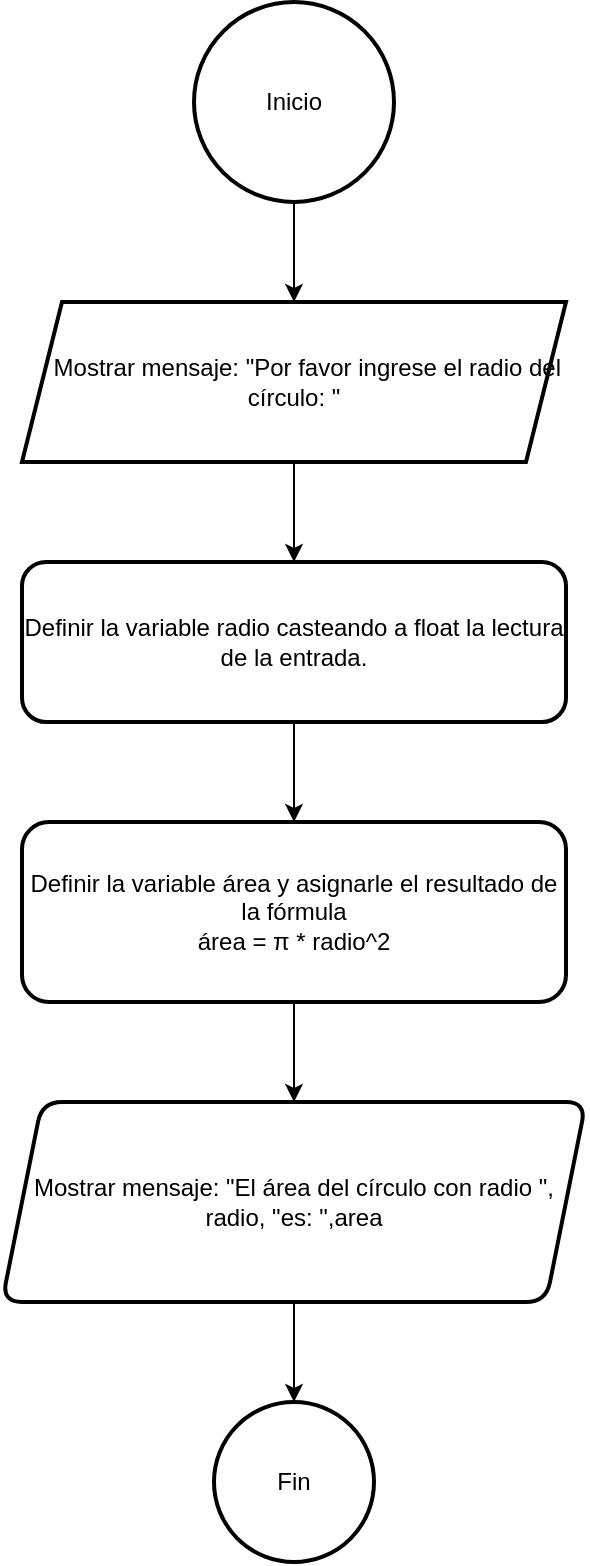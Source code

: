 <mxfile version="27.0.9">
  <diagram name="Página-1" id="ZMszvfhonpBW7AmVLk1F">
    <mxGraphModel dx="1426" dy="749" grid="1" gridSize="10" guides="1" tooltips="1" connect="1" arrows="1" fold="1" page="1" pageScale="1" pageWidth="827" pageHeight="1169" math="0" shadow="0">
      <root>
        <mxCell id="0" />
        <mxCell id="1" parent="0" />
        <mxCell id="yJr-BlVuGy5luzyS4EKh-10" value="" style="edgeStyle=orthogonalEdgeStyle;rounded=0;orthogonalLoop=1;jettySize=auto;html=1;" parent="1" source="yJr-BlVuGy5luzyS4EKh-1" target="yJr-BlVuGy5luzyS4EKh-9" edge="1">
          <mxGeometry relative="1" as="geometry" />
        </mxCell>
        <mxCell id="yJr-BlVuGy5luzyS4EKh-1" value="Inicio" style="strokeWidth=2;html=1;shape=mxgraph.flowchart.start_2;whiteSpace=wrap;" parent="1" vertex="1">
          <mxGeometry x="364" y="40" width="100" height="100" as="geometry" />
        </mxCell>
        <mxCell id="yJr-BlVuGy5luzyS4EKh-12" value="" style="edgeStyle=orthogonalEdgeStyle;rounded=0;orthogonalLoop=1;jettySize=auto;html=1;entryX=0.5;entryY=0;entryDx=0;entryDy=0;" parent="1" source="yJr-BlVuGy5luzyS4EKh-9" target="2BUgaPcRZcqn2UQqiblw-1" edge="1">
          <mxGeometry relative="1" as="geometry">
            <mxPoint x="414" y="420" as="targetPoint" />
          </mxGeometry>
        </mxCell>
        <mxCell id="yJr-BlVuGy5luzyS4EKh-9" value="&lt;div&gt;&amp;nbsp; &amp;nbsp; Mostrar mensaje: &quot;Por favor ingrese el radio del círculo: &quot;&lt;/div&gt;" style="shape=parallelogram;perimeter=parallelogramPerimeter;whiteSpace=wrap;html=1;fixedSize=1;strokeWidth=2;" parent="1" vertex="1">
          <mxGeometry x="278" y="190" width="272" height="80" as="geometry" />
        </mxCell>
        <mxCell id="yJr-BlVuGy5luzyS4EKh-14" value="" style="edgeStyle=orthogonalEdgeStyle;rounded=0;orthogonalLoop=1;jettySize=auto;html=1;" parent="1" source="yJr-BlVuGy5luzyS4EKh-17" target="yJr-BlVuGy5luzyS4EKh-13" edge="1">
          <mxGeometry relative="1" as="geometry">
            <mxPoint x="414" y="540" as="sourcePoint" />
          </mxGeometry>
        </mxCell>
        <mxCell id="yJr-BlVuGy5luzyS4EKh-16" value="" style="edgeStyle=orthogonalEdgeStyle;rounded=0;orthogonalLoop=1;jettySize=auto;html=1;" parent="1" source="yJr-BlVuGy5luzyS4EKh-13" target="yJr-BlVuGy5luzyS4EKh-15" edge="1">
          <mxGeometry relative="1" as="geometry" />
        </mxCell>
        <mxCell id="yJr-BlVuGy5luzyS4EKh-13" value="&lt;div&gt;Mostrar mensaje: &quot;El área del círculo con radio &quot;, radio, &quot;es: &quot;,area&lt;/div&gt;" style="shape=parallelogram;perimeter=parallelogramPerimeter;whiteSpace=wrap;html=1;fixedSize=1;rounded=1;strokeWidth=2;" parent="1" vertex="1">
          <mxGeometry x="268" y="590" width="292" height="100" as="geometry" />
        </mxCell>
        <mxCell id="yJr-BlVuGy5luzyS4EKh-15" value="Fin" style="ellipse;whiteSpace=wrap;html=1;rounded=1;strokeWidth=2;" parent="1" vertex="1">
          <mxGeometry x="374" y="740" width="80" height="80" as="geometry" />
        </mxCell>
        <mxCell id="yJr-BlVuGy5luzyS4EKh-17" value="&lt;div&gt;Definir la variable área y asignarle el resultado de la fórmula&lt;/div&gt;&lt;div&gt;área = π * radio^2&lt;/div&gt;" style="rounded=1;whiteSpace=wrap;html=1;strokeWidth=2;" parent="1" vertex="1">
          <mxGeometry x="278" y="450" width="272" height="90" as="geometry" />
        </mxCell>
        <mxCell id="2BUgaPcRZcqn2UQqiblw-2" style="edgeStyle=orthogonalEdgeStyle;rounded=0;orthogonalLoop=1;jettySize=auto;html=1;entryX=0.5;entryY=0;entryDx=0;entryDy=0;" edge="1" parent="1" source="2BUgaPcRZcqn2UQqiblw-1" target="yJr-BlVuGy5luzyS4EKh-17">
          <mxGeometry relative="1" as="geometry" />
        </mxCell>
        <mxCell id="2BUgaPcRZcqn2UQqiblw-1" value="&lt;div&gt;Definir la variable radio casteando a float&amp;nbsp;&lt;span style=&quot;background-color: transparent; color: light-dark(rgb(0, 0, 0), rgb(255, 255, 255));&quot;&gt;la lectura de la entrada.&lt;/span&gt;&lt;/div&gt;" style="rounded=1;whiteSpace=wrap;html=1;strokeWidth=2;" vertex="1" parent="1">
          <mxGeometry x="278" y="320" width="272" height="80" as="geometry" />
        </mxCell>
      </root>
    </mxGraphModel>
  </diagram>
</mxfile>
